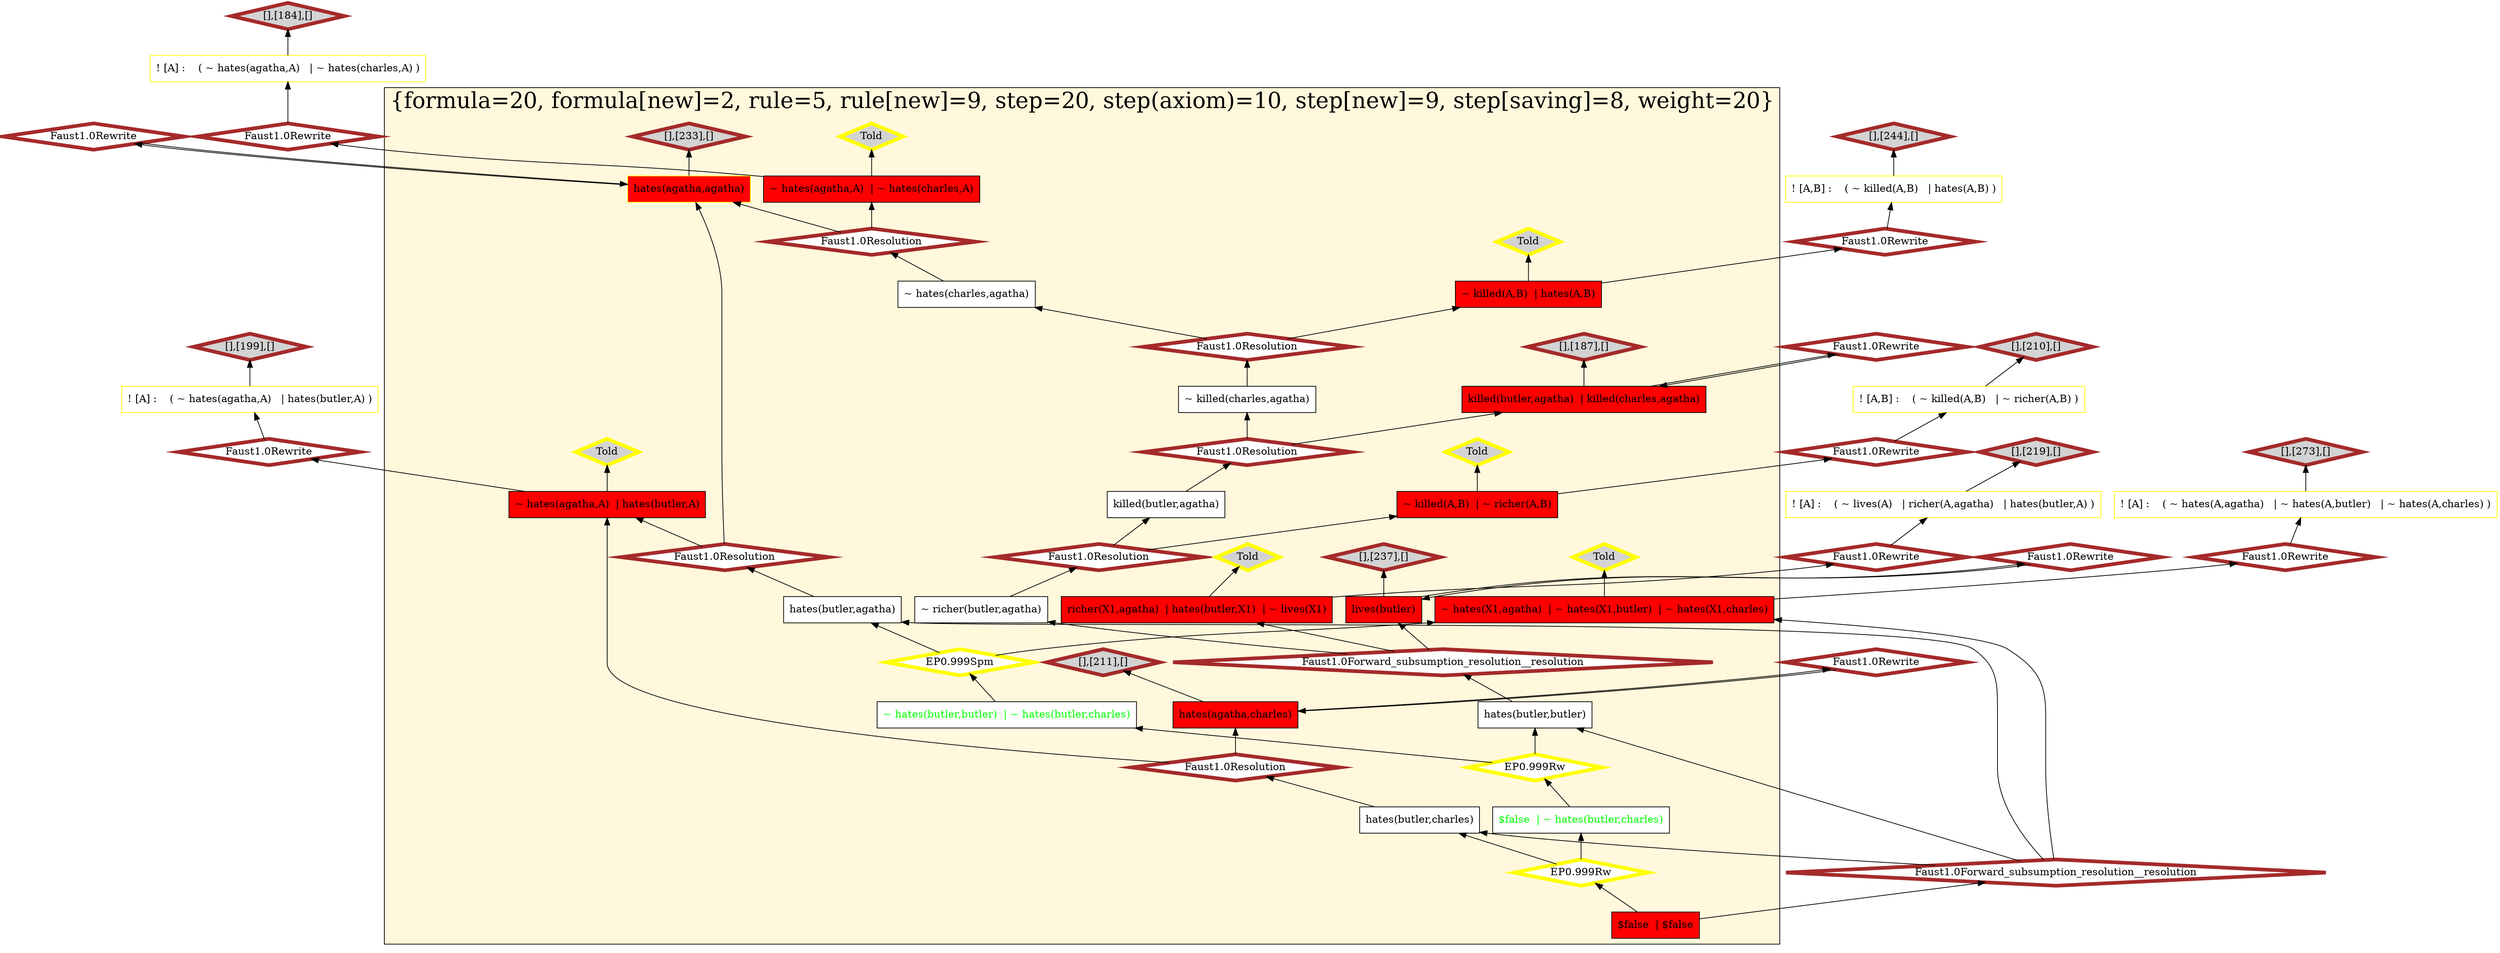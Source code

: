 digraph g 
{ rankdir=BT;
   
  "x_215" [ URL="http://inference-web.org/proofs/tptp/Solutions/PUZ/PUZ001-1/EP---1.1/answer.owl#ns_5_conclusion" color="black" shape="box" label="~ hates(agatha,X1)  | ~ hates(charles,X1)" fillcolor="red" style="filled"  ];
  "x_193" [ URL="http://inference-web.org/proofs/tptp/Solutions/PUZ/PUZ001-1/EP---1.1/answer.owl#ns_14_conclusion" color="black" shape="box" label="hates(butler,agatha)" fillcolor="white" style="filled"  ];
  "x_255" [ URL="http://inference-web.org/proofs/tptp/Solutions/PUZ/PUZ001-1/EP---1.1/answer.owl#ns_4_conclusion" color="black" shape="box" label="~ killed(X1,X2)  | ~ richer(X1,X2)" fillcolor="red" style="filled"  ];
  "x_219" [ URL="http://inference-web.org/proofs/tptp/Solutions/PUZ/PUZ001-1/Faust---1.0/answer.owl#ns_butler_hates_poor_conclusion" color="yellow" shape="box" label="! [A] :    ( ~ lives(A)   | richer(A,agatha)   | hates(butler,A) )" fillcolor="white" style="filled"  ];
  "x_218" [ URL="http://inference-web.org/proofs/tptp/Solutions/PUZ/PUZ001-1/Faust---1.0/answer.owl#ns_176259640_conclusion" color="black" shape="box" label="hates(butler,butler)" fillcolor="white" style="filled"  ];
  "x_195" [ URL="http://inference-web.org/proofs/tptp/Solutions/PUZ/PUZ001-1/Faust---1.0/answer.owl#ns_176249928_conclusion" color="black" shape="box" label="~ richer(butler,agatha)" fillcolor="white" style="filled"  ];
  "x_237" [ URL="http://inference-web.org/proofs/tptp/Solutions/PUZ/PUZ001-1/Faust---1.0/answer.owl#ns_butler_conclusion" color="yellow" shape="box" label="lives(butler)" fillcolor="red" style="filled"  ];
  "x_256" [ URL="http://inference-web.org/proofs/tptp/Solutions/PUZ/PUZ001-1/Faust---1.0/answer.owl#ns_176169184_conclusion" color="black" shape="box" label="hates(butler,charles)" fillcolor="white" style="filled"  ];
  "x_218" [ URL="http://inference-web.org/proofs/tptp/Solutions/PUZ/PUZ001-1/EP---1.1/answer.owl#ns_31_conclusion" color="black" shape="box" label="hates(butler,butler)" fillcolor="white" style="filled"  ];
  "x_260" [ fontcolor="green" URL="http://inference-web.org/proofs/tptp/Solutions/PUZ/PUZ001-1/EP---1.1/answer.owl#ns_22_conclusion" color="black" shape="box" label="~ hates(butler,butler)  | ~ hates(butler,charles)" fillcolor="white" style="filled"  ];
  "x_199" [ URL="http://inference-web.org/proofs/tptp/Solutions/PUZ/PUZ001-1/Faust---1.0/answer.owl#ns_same_hates_conclusion" color="yellow" shape="box" label="! [A] :    ( ~ hates(agatha,A)   | hates(butler,A) )" fillcolor="white" style="filled"  ];
  "x_215" [ URL="http://inference-web.org/proofs/tptp/Solutions/PUZ/PUZ001-1/Faust---1.0/answer.owl#ns_168261192_conclusion" color="black" shape="box" label="~ hates(agatha,A)  | ~ hates(charles,A)" fillcolor="red" style="filled"  ];
  "x_193" [ URL="http://inference-web.org/proofs/tptp/Solutions/PUZ/PUZ001-1/Faust---1.0/answer.owl#ns_176139248_conclusion" color="black" shape="box" label="hates(butler,agatha)" fillcolor="white" style="filled"  ];
  "x_223" [ URL="http://inference-web.org/proofs/tptp/Solutions/PUZ/PUZ001-1/Faust---1.0/answer.owl#ns_contradiction_conclusion" color="black" shape="box" label="$false" fillcolor="red" style="filled"  ];
  "x_287" [ URL="http://inference-web.org/proofs/tptp/Solutions/PUZ/PUZ001-1/Faust---1.0/answer.owl#ns_168272912_conclusion" color="black" shape="box" label="~ hates(A,agatha)  | ~ hates(A,butler)  | ~ hates(A,charles)" fillcolor="red" style="filled"  ];
  "x_266" [ URL="http://inference-web.org/proofs/tptp/Solutions/PUZ/PUZ001-1/EP---1.1/answer.owl#ns_10_conclusion" color="black" shape="box" label="hates(butler,X1)  | ~ hates(agatha,X1)" fillcolor="red" style="filled"  ];
  "x_233" [ URL="http://inference-web.org/proofs/tptp/Solutions/PUZ/PUZ001-1/Faust---1.0/answer.owl#ns_168277664_conclusion" color="black" shape="box" label="hates(agatha,agatha)" fillcolor="red" style="filled"  ];
  "x_266" [ URL="http://inference-web.org/proofs/tptp/Solutions/PUZ/PUZ001-1/Faust---1.0/answer.owl#ns_168238288_conclusion" color="black" shape="box" label="~ hates(agatha,A)  | hates(butler,A)" fillcolor="red" style="filled"  ];
  "x_255" [ URL="http://inference-web.org/proofs/tptp/Solutions/PUZ/PUZ001-1/Faust---1.0/answer.owl#ns_168254608_conclusion" color="black" shape="box" label="~ killed(A,B)  | ~ richer(A,B)" fillcolor="red" style="filled"  ];
  "x_233" [ URL="http://inference-web.org/proofs/tptp/Solutions/PUZ/PUZ001-1/Faust---1.0/answer.owl#ns_agatha_hates_agatha_conclusion" color="yellow" shape="box" label="hates(agatha,agatha)" fillcolor="red" style="filled"  ];
  "x_204" [ URL="http://inference-web.org/proofs/tptp/Solutions/PUZ/PUZ001-1/Faust---1.0/answer.owl#ns_176202488_conclusion" color="black" shape="box" label="~ killed(charles,agatha)" fillcolor="white" style="filled"  ];
  "x_176" [ URL="http://inference-web.org/proofs/tptp/Solutions/PUZ/PUZ001-1/EP---1.1/answer.owl#ns_9_conclusion" color="black" shape="box" label="hates(X1,X2)  | ~ killed(X1,X2)" fillcolor="red" style="filled"  ];
  "x_206" [ URL="http://inference-web.org/proofs/tptp/Solutions/PUZ/PUZ001-1/Faust---1.0/answer.owl#ns_176150976_conclusion" color="black" shape="box" label="~ hates(charles,agatha)" fillcolor="white" style="filled"  ];
  "x_272" [ fontcolor="green" URL="http://inference-web.org/proofs/tptp/Solutions/PUZ/PUZ001-1/EP---1.1/answer.owl#ns_32_conclusion" color="black" shape="box" label="$false  | ~ hates(butler,charles)" fillcolor="white" style="filled"  ];
  "x_273" [ URL="http://inference-web.org/proofs/tptp/Solutions/PUZ/PUZ001-1/Faust---1.0/answer.owl#ns_no_one_hates_everyone_conclusion" color="yellow" shape="box" label="! [A] :    ( ~ hates(A,agatha)   | ~ hates(A,butler)   | ~ hates(A,charles) )" fillcolor="white" style="filled"  ];
  "x_187" [ URL="http://inference-web.org/proofs/tptp/Solutions/PUZ/PUZ001-1/Faust---1.0/answer.owl#ns_prove_neither_charles_nor_butler_did_it_conclusion" color="yellow" shape="box" label="killed(butler,agatha) | killed(charles,agatha)" fillcolor="red" style="filled"  ];
  "x_184" [ URL="http://inference-web.org/proofs/tptp/Solutions/PUZ/PUZ001-1/Faust---1.0/answer.owl#ns_different_hates_conclusion" color="yellow" shape="box" label="! [A] :    ( ~ hates(agatha,A)   | ~ hates(charles,A) )" fillcolor="white" style="filled"  ];
  "x_281" [ URL="http://inference-web.org/proofs/tptp/Solutions/PUZ/PUZ001-1/Faust---1.0/answer.owl#ns_168303320_conclusion" color="black" shape="box" label="~ lives(A)  | richer(A,agatha)  | hates(butler,A)" fillcolor="red" style="filled"  ];
  "x_237" [ URL="http://inference-web.org/proofs/tptp/Solutions/PUZ/PUZ001-1/Faust---1.0/answer.owl#ns_168244584_conclusion" color="black" shape="box" label="lives(butler)" fillcolor="red" style="filled"  ];
  "x_256" [ URL="http://inference-web.org/proofs/tptp/Solutions/PUZ/PUZ001-1/EP---1.1/answer.owl#ns_15_conclusion" color="black" shape="box" label="hates(butler,charles)" fillcolor="white" style="filled"  ];
  "x_244" [ URL="http://inference-web.org/proofs/tptp/Solutions/PUZ/PUZ001-1/Faust---1.0/answer.owl#ns_killer_hates_victim_conclusion" color="yellow" shape="box" label="! [A,B] :    ( ~ killed(A,B)   | hates(A,B) )" fillcolor="white" style="filled"  ];
  "x_187" [ URL="http://inference-web.org/proofs/tptp/Solutions/PUZ/PUZ001-1/Faust---1.0/answer.owl#ns_168309696_conclusion" color="black" shape="box" label="killed(butler,agatha)  | killed(charles,agatha)" fillcolor="red" style="filled"  ];
  "x_210" [ URL="http://inference-web.org/proofs/tptp/Solutions/PUZ/PUZ001-1/Faust---1.0/answer.owl#ns_poorer_killer_conclusion" color="yellow" shape="box" label="! [A,B] :    ( ~ killed(A,B)   | ~ richer(A,B) )" fillcolor="white" style="filled"  ];
  "x_247" [ URL="http://inference-web.org/proofs/tptp/Solutions/PUZ/PUZ001-1/Faust---1.0/answer.owl#ns_176239808_conclusion" color="black" shape="box" label="killed(butler,agatha)" fillcolor="white" style="filled"  ];
  "x_211" [ URL="http://inference-web.org/proofs/tptp/Solutions/PUZ/PUZ001-1/Faust---1.0/answer.owl#ns_agatha_hates_charles_conclusion" color="yellow" shape="box" label="hates(agatha,charles)" fillcolor="red" style="filled"  ];
  "x_287" [ URL="http://inference-web.org/proofs/tptp/Solutions/PUZ/PUZ001-1/EP---1.1/answer.owl#ns_6_conclusion" color="black" shape="box" label="~ hates(X1,agatha)  | ~ hates(X1,butler)  | ~ hates(X1,charles)" fillcolor="red" style="filled"  ];
  "x_223" [ URL="http://inference-web.org/proofs/tptp/Solutions/PUZ/PUZ001-1/EP---1.1/answer.owl#ns_33_conclusion" color="black" shape="box" label="$false  | $false" fillcolor="red" style="filled"  ];
  "x_211" [ URL="http://inference-web.org/proofs/tptp/Solutions/PUZ/PUZ001-1/Faust---1.0/answer.owl#ns_168281744_conclusion" color="black" shape="box" label="hates(agatha,charles)" fillcolor="red" style="filled"  ];
  "x_176" [ URL="http://inference-web.org/proofs/tptp/Solutions/PUZ/PUZ001-1/Faust---1.0/answer.owl#ns_168286272_conclusion" color="black" shape="box" label="~ killed(A,B)  | hates(A,B)" fillcolor="red" style="filled"  ];
  "x_281" [ URL="http://inference-web.org/proofs/tptp/Solutions/PUZ/PUZ001-1/EP---1.1/answer.owl#ns_11_conclusion" color="black" shape="box" label="richer(X1,agatha)  | hates(butler,X1)  | ~ lives(X1)" fillcolor="red" style="filled"  ];
  "-18798af8:1242f141842:-7df6" [ URL="http://browser.inference-web.org/iwbrowser/BrowseNodeSet?url=http%3A%2F%2Finference-web.org%2Fproofs%2Ftptp%2FSolutions%2FPUZ%2FPUZ001-1%2FFaust---1.0%2Fanswer.owl%23ns_same_hates" color="brown" shape="diamond" label="[],[199],[]" fillcolor="lightgrey" style="filled" penwidth="5"  ];
  "x_199" -> "-18798af8:1242f141842:-7df6";
  "-18798af8:1242f141842:-7e23" [ URL="http://browser.inference-web.org/iwbrowser/BrowseNodeSet?url=http%3A%2F%2Finference-web.org%2Fproofs%2Ftptp%2FSolutions%2FPUZ%2FPUZ001-1%2FEP---1.1%2Fanswer.owl%23ns_5" color="yellow" shape="diamond" label="Told" fillcolor="lightgrey" style="filled" penwidth="5"  ];
  "x_215" -> "-18798af8:1242f141842:-7e23";
  "-18798af8:1242f141842:-7df8" [ URL="http://browser.inference-web.org/iwbrowser/BrowseNodeSet?url=http%3A%2F%2Finference-web.org%2Fproofs%2Ftptp%2FSolutions%2FPUZ%2FPUZ001-1%2FFaust---1.0%2Fanswer.owl%23ns_168238288" color="brown" shape="diamond" label="Faust1.0Rewrite" fillcolor="white" style="filled" penwidth="5"  ];
  "x_266" -> "-18798af8:1242f141842:-7df8";
  "-18798af8:1242f141842:-7df8" -> "x_199";
  "-18798af8:1242f141842:-7ddf" [ URL="http://browser.inference-web.org/iwbrowser/BrowseNodeSet?url=http%3A%2F%2Finference-web.org%2Fproofs%2Ftptp%2FSolutions%2FPUZ%2FPUZ001-1%2FFaust---1.0%2Fanswer.owl%23ns_176239808" color="brown" shape="diamond" label="Faust1.0Resolution" fillcolor="white" style="filled" penwidth="5"  ];
  "x_247" -> "-18798af8:1242f141842:-7ddf";
  "-18798af8:1242f141842:-7ddf" -> "x_187";
  "-18798af8:1242f141842:-7ddf" -> "x_204";
  "-18798af8:1242f141842:-7e08" [ URL="http://browser.inference-web.org/iwbrowser/BrowseNodeSet?url=http%3A%2F%2Finference-web.org%2Fproofs%2Ftptp%2FSolutions%2FPUZ%2FPUZ001-1%2FEP---1.1%2Fanswer.owl%23ns_6" color="yellow" shape="diamond" label="Told" fillcolor="lightgrey" style="filled" penwidth="5"  ];
  "x_287" -> "-18798af8:1242f141842:-7e08";
  "-18798af8:1242f141842:-7dd6" [ URL="http://browser.inference-web.org/iwbrowser/BrowseNodeSet?url=http%3A%2F%2Finference-web.org%2Fproofs%2Ftptp%2FSolutions%2FPUZ%2FPUZ001-1%2FFaust---1.0%2Fanswer.owl%23ns_168261192" color="brown" shape="diamond" label="Faust1.0Rewrite" fillcolor="white" style="filled" penwidth="5"  ];
  "x_215" -> "-18798af8:1242f141842:-7dd6";
  "-18798af8:1242f141842:-7dd6" -> "x_184";
  "-18798af8:1242f141842:-7e00" [ URL="http://browser.inference-web.org/iwbrowser/BrowseNodeSet?url=http%3A%2F%2Finference-web.org%2Fproofs%2Ftptp%2FSolutions%2FPUZ%2FPUZ001-1%2FFaust---1.0%2Fanswer.owl%23ns_176139248" color="brown" shape="diamond" label="Faust1.0Resolution" fillcolor="white" style="filled" penwidth="5"  ];
  "x_193" -> "-18798af8:1242f141842:-7e00";
  "-18798af8:1242f141842:-7e00" -> "x_233";
  "-18798af8:1242f141842:-7e00" -> "x_266";
  "-18798af8:1242f141842:-7e0e" [ URL="http://browser.inference-web.org/iwbrowser/BrowseNodeSet?url=http%3A%2F%2Finference-web.org%2Fproofs%2Ftptp%2FSolutions%2FPUZ%2FPUZ001-1%2FEP---1.1%2Fanswer.owl%23ns_22" color="yellow" shape="diamond" label="EP0.999Spm" fillcolor="white" style="filled" penwidth="5"  ];
  "x_260" -> "-18798af8:1242f141842:-7e0e";
  "-18798af8:1242f141842:-7e0e" -> "x_193";
  "-18798af8:1242f141842:-7e0e" -> "x_287";
  "-18798af8:1242f141842:-7dbb" [ URL="http://browser.inference-web.org/iwbrowser/BrowseNodeSet?url=http%3A%2F%2Finference-web.org%2Fproofs%2Ftptp%2FSolutions%2FPUZ%2FPUZ001-1%2FFaust---1.0%2Fanswer.owl%23ns_butler" color="brown" shape="diamond" label="[],[237],[]" fillcolor="lightgrey" style="filled" penwidth="5"  ];
  "x_237" -> "-18798af8:1242f141842:-7dbb";
  "-18798af8:1242f141842:-7dd1" [ URL="http://browser.inference-web.org/iwbrowser/BrowseNodeSet?url=http%3A%2F%2Finference-web.org%2Fproofs%2Ftptp%2FSolutions%2FPUZ%2FPUZ001-1%2FFaust---1.0%2Fanswer.owl%23ns_168286272" color="brown" shape="diamond" label="Faust1.0Rewrite" fillcolor="white" style="filled" penwidth="5"  ];
  "x_176" -> "-18798af8:1242f141842:-7dd1";
  "-18798af8:1242f141842:-7dd1" -> "x_244";
  "-18798af8:1242f141842:-7dee" [ URL="http://browser.inference-web.org/iwbrowser/BrowseNodeSet?url=http%3A%2F%2Finference-web.org%2Fproofs%2Ftptp%2FSolutions%2FPUZ%2FPUZ001-1%2FFaust---1.0%2Fanswer.owl%23ns_176169184" color="brown" shape="diamond" label="Faust1.0Resolution" fillcolor="white" style="filled" penwidth="5"  ];
  "x_256" -> "-18798af8:1242f141842:-7dee";
  "-18798af8:1242f141842:-7dee" -> "x_211";
  "-18798af8:1242f141842:-7dee" -> "x_266";
  "-18798af8:1242f141842:-7e14" [ URL="http://browser.inference-web.org/iwbrowser/BrowseNodeSet?url=http%3A%2F%2Finference-web.org%2Fproofs%2Ftptp%2FSolutions%2FPUZ%2FPUZ001-1%2FEP---1.1%2Fanswer.owl%23ns_11" color="yellow" shape="diamond" label="Told" fillcolor="lightgrey" style="filled" penwidth="5"  ];
  "x_281" -> "-18798af8:1242f141842:-7e14";
  "-18798af8:1242f141842:-7e1a" [ URL="http://browser.inference-web.org/iwbrowser/BrowseNodeSet?url=http%3A%2F%2Finference-web.org%2Fproofs%2Ftptp%2FSolutions%2FPUZ%2FPUZ001-1%2FEP---1.1%2Fanswer.owl%23ns_9" color="yellow" shape="diamond" label="Told" fillcolor="lightgrey" style="filled" penwidth="5"  ];
  "x_176" -> "-18798af8:1242f141842:-7e1a";
  "-18798af8:1242f141842:-7ddc" [ URL="http://browser.inference-web.org/iwbrowser/BrowseNodeSet?url=http%3A%2F%2Finference-web.org%2Fproofs%2Ftptp%2FSolutions%2FPUZ%2FPUZ001-1%2FFaust---1.0%2Fanswer.owl%23ns_176202488" color="brown" shape="diamond" label="Faust1.0Resolution" fillcolor="white" style="filled" penwidth="5"  ];
  "x_204" -> "-18798af8:1242f141842:-7ddc";
  "-18798af8:1242f141842:-7ddc" -> "x_176";
  "-18798af8:1242f141842:-7ddc" -> "x_206";
  "-18798af8:1242f141842:-7dcc" [ URL="http://browser.inference-web.org/iwbrowser/BrowseNodeSet?url=http%3A%2F%2Finference-web.org%2Fproofs%2Ftptp%2FSolutions%2FPUZ%2FPUZ001-1%2FFaust---1.0%2Fanswer.owl%23ns_168309696" color="brown" shape="diamond" label="Faust1.0Rewrite" fillcolor="white" style="filled" penwidth="5"  ];
  "x_187" -> "-18798af8:1242f141842:-7dcc";
  "-18798af8:1242f141842:-7dcc" -> "x_187";
  "-18798af8:1242f141842:-7dd9" [ URL="http://browser.inference-web.org/iwbrowser/BrowseNodeSet?url=http%3A%2F%2Finference-web.org%2Fproofs%2Ftptp%2FSolutions%2FPUZ%2FPUZ001-1%2FFaust---1.0%2Fanswer.owl%23ns_176150976" color="brown" shape="diamond" label="Faust1.0Resolution" fillcolor="white" style="filled" penwidth="5"  ];
  "x_206" -> "-18798af8:1242f141842:-7dd9";
  "-18798af8:1242f141842:-7dd9" -> "x_215";
  "-18798af8:1242f141842:-7dd9" -> "x_233";
  "-18798af8:1242f141842:-7e05" [ URL="http://browser.inference-web.org/iwbrowser/BrowseNodeSet?url=http%3A%2F%2Finference-web.org%2Fproofs%2Ftptp%2FSolutions%2FPUZ%2FPUZ001-1%2FFaust---1.0%2Fanswer.owl%23answer" color="brown" shape="diamond" label="Faust1.0Forward_subsumption_resolution__resolution" fillcolor="white" style="filled" penwidth="5"  ];
  "x_223" -> "-18798af8:1242f141842:-7e05";
  "-18798af8:1242f141842:-7e05" -> "x_193";
  "-18798af8:1242f141842:-7e05" -> "x_218";
  "-18798af8:1242f141842:-7e05" -> "x_256";
  "-18798af8:1242f141842:-7e05" -> "x_287";
  "-18798af8:1242f141842:-7e43" [ URL="http://browser.inference-web.org/iwbrowser/BrowseNodeSet?url=http%3A%2F%2Finference-web.org%2Fproofs%2Ftptp%2FSolutions%2FPUZ%2FPUZ001-1%2FEP---1.1%2Fanswer.owl%23ns_33" color="yellow" shape="diamond" label="EP0.999Rw" fillcolor="white" style="filled" penwidth="5"  ];
  "x_223" -> "-18798af8:1242f141842:-7e43";
  "-18798af8:1242f141842:-7e43" -> "x_256";
  "-18798af8:1242f141842:-7e43" -> "x_272";
  "-18798af8:1242f141842:-7de9" [ URL="http://browser.inference-web.org/iwbrowser/BrowseNodeSet?url=http%3A%2F%2Finference-web.org%2Fproofs%2Ftptp%2FSolutions%2FPUZ%2FPUZ001-1%2FFaust---1.0%2Fanswer.owl%23ns_agatha_hates_charles" color="brown" shape="diamond" label="[],[211],[]" fillcolor="lightgrey" style="filled" penwidth="5"  ];
  "x_211" -> "-18798af8:1242f141842:-7de9";
  "-18798af8:1242f141842:-7df3" [ URL="http://browser.inference-web.org/iwbrowser/BrowseNodeSet?url=http%3A%2F%2Finference-web.org%2Fproofs%2Ftptp%2FSolutions%2FPUZ%2FPUZ001-1%2FFaust---1.0%2Fanswer.owl%23ns_168272912" color="brown" shape="diamond" label="Faust1.0Rewrite" fillcolor="white" style="filled" penwidth="5"  ];
  "x_287" -> "-18798af8:1242f141842:-7df3";
  "-18798af8:1242f141842:-7df3" -> "x_273";
  "-18798af8:1242f141842:-7dc2" [ URL="http://browser.inference-web.org/iwbrowser/BrowseNodeSet?url=http%3A%2F%2Finference-web.org%2Fproofs%2Ftptp%2FSolutions%2FPUZ%2FPUZ001-1%2FFaust---1.0%2Fanswer.owl%23ns_168303320" color="brown" shape="diamond" label="Faust1.0Rewrite" fillcolor="white" style="filled" penwidth="5"  ];
  "x_281" -> "-18798af8:1242f141842:-7dc2";
  "-18798af8:1242f141842:-7dc2" -> "x_219";
  "-18798af8:1242f141842:-7dca" [ URL="http://browser.inference-web.org/iwbrowser/BrowseNodeSet?url=http%3A%2F%2Finference-web.org%2Fproofs%2Ftptp%2FSolutions%2FPUZ%2FPUZ001-1%2FFaust---1.0%2Fanswer.owl%23ns_prove_neither_charles_nor_butler_did_it" color="brown" shape="diamond" label="[],[187],[]" fillcolor="lightgrey" style="filled" penwidth="5"  ];
  "x_187" -> "-18798af8:1242f141842:-7dca";
  "-18798af8:1242f141842:-7dc0" [ URL="http://browser.inference-web.org/iwbrowser/BrowseNodeSet?url=http%3A%2F%2Finference-web.org%2Fproofs%2Ftptp%2FSolutions%2FPUZ%2FPUZ001-1%2FFaust---1.0%2Fanswer.owl%23ns_butler_hates_poor" color="brown" shape="diamond" label="[],[219],[]" fillcolor="lightgrey" style="filled" penwidth="5"  ];
  "x_219" -> "-18798af8:1242f141842:-7dc0";
  "-18798af8:1242f141842:-7dfb" [ URL="http://browser.inference-web.org/iwbrowser/BrowseNodeSet?url=http%3A%2F%2Finference-web.org%2Fproofs%2Ftptp%2FSolutions%2FPUZ%2FPUZ001-1%2FFaust---1.0%2Fanswer.owl%23ns_agatha_hates_agatha" color="brown" shape="diamond" label="[],[233],[]" fillcolor="lightgrey" style="filled" penwidth="5"  ];
  "x_233" -> "-18798af8:1242f141842:-7dfb";
  "-18798af8:1242f141842:-7df1" [ URL="http://browser.inference-web.org/iwbrowser/BrowseNodeSet?url=http%3A%2F%2Finference-web.org%2Fproofs%2Ftptp%2FSolutions%2FPUZ%2FPUZ001-1%2FFaust---1.0%2Fanswer.owl%23ns_no_one_hates_everyone" color="brown" shape="diamond" label="[],[273],[]" fillcolor="lightgrey" style="filled" penwidth="5"  ];
  "x_273" -> "-18798af8:1242f141842:-7df1";
  "-18798af8:1242f141842:-7dfd" [ URL="http://browser.inference-web.org/iwbrowser/BrowseNodeSet?url=http%3A%2F%2Finference-web.org%2Fproofs%2Ftptp%2FSolutions%2FPUZ%2FPUZ001-1%2FFaust---1.0%2Fanswer.owl%23ns_168277664" color="brown" shape="diamond" label="Faust1.0Rewrite" fillcolor="white" style="filled" penwidth="5"  ];
  "x_233" -> "-18798af8:1242f141842:-7dfd";
  "-18798af8:1242f141842:-7dfd" -> "x_233";
  "-18798af8:1242f141842:-7de2" [ URL="http://browser.inference-web.org/iwbrowser/BrowseNodeSet?url=http%3A%2F%2Finference-web.org%2Fproofs%2Ftptp%2FSolutions%2FPUZ%2FPUZ001-1%2FFaust---1.0%2Fanswer.owl%23ns_176249928" color="brown" shape="diamond" label="Faust1.0Resolution" fillcolor="white" style="filled" penwidth="5"  ];
  "x_195" -> "-18798af8:1242f141842:-7de2";
  "-18798af8:1242f141842:-7de2" -> "x_247";
  "-18798af8:1242f141842:-7de2" -> "x_255";
  "-18798af8:1242f141842:-7dd4" [ URL="http://browser.inference-web.org/iwbrowser/BrowseNodeSet?url=http%3A%2F%2Finference-web.org%2Fproofs%2Ftptp%2FSolutions%2FPUZ%2FPUZ001-1%2FFaust---1.0%2Fanswer.owl%23ns_different_hates" color="brown" shape="diamond" label="[],[184],[]" fillcolor="lightgrey" style="filled" penwidth="5"  ];
  "x_184" -> "-18798af8:1242f141842:-7dd4";
  "-18798af8:1242f141842:-7dc5" [ URL="http://browser.inference-web.org/iwbrowser/BrowseNodeSet?url=http%3A%2F%2Finference-web.org%2Fproofs%2Ftptp%2FSolutions%2FPUZ%2FPUZ001-1%2FFaust---1.0%2Fanswer.owl%23ns_poorer_killer" color="brown" shape="diamond" label="[],[210],[]" fillcolor="lightgrey" style="filled" penwidth="5"  ];
  "x_210" -> "-18798af8:1242f141842:-7dc5";
  "-18798af8:1242f141842:-7e4a" [ URL="http://browser.inference-web.org/iwbrowser/BrowseNodeSet?url=http%3A%2F%2Finference-web.org%2Fproofs%2Ftptp%2FSolutions%2FPUZ%2FPUZ001-1%2FEP---1.1%2Fanswer.owl%23ns_10" color="yellow" shape="diamond" label="Told" fillcolor="lightgrey" style="filled" penwidth="5"  ];
  "x_266" -> "-18798af8:1242f141842:-7e4a";
  "-18798af8:1242f141842:-7dbd" [ URL="http://browser.inference-web.org/iwbrowser/BrowseNodeSet?url=http%3A%2F%2Finference-web.org%2Fproofs%2Ftptp%2FSolutions%2FPUZ%2FPUZ001-1%2FFaust---1.0%2Fanswer.owl%23ns_168244584" color="brown" shape="diamond" label="Faust1.0Rewrite" fillcolor="white" style="filled" penwidth="5"  ];
  "x_237" -> "-18798af8:1242f141842:-7dbd";
  "-18798af8:1242f141842:-7dbd" -> "x_237";
  "-18798af8:1242f141842:-7e3a" [ URL="http://browser.inference-web.org/iwbrowser/BrowseNodeSet?url=http%3A%2F%2Finference-web.org%2Fproofs%2Ftptp%2FSolutions%2FPUZ%2FPUZ001-1%2FEP---1.1%2Fanswer.owl%23ns_32" color="yellow" shape="diamond" label="EP0.999Rw" fillcolor="white" style="filled" penwidth="5"  ];
  "x_272" -> "-18798af8:1242f141842:-7e3a";
  "-18798af8:1242f141842:-7e3a" -> "x_218";
  "-18798af8:1242f141842:-7e3a" -> "x_260";
  "-18798af8:1242f141842:-7deb" [ URL="http://browser.inference-web.org/iwbrowser/BrowseNodeSet?url=http%3A%2F%2Finference-web.org%2Fproofs%2Ftptp%2FSolutions%2FPUZ%2FPUZ001-1%2FFaust---1.0%2Fanswer.owl%23ns_168281744" color="brown" shape="diamond" label="Faust1.0Rewrite" fillcolor="white" style="filled" penwidth="5"  ];
  "x_211" -> "-18798af8:1242f141842:-7deb";
  "-18798af8:1242f141842:-7deb" -> "x_211";
  "-18798af8:1242f141842:-7e11" [ URL="http://browser.inference-web.org/iwbrowser/BrowseNodeSet?url=http%3A%2F%2Finference-web.org%2Fproofs%2Ftptp%2FSolutions%2FPUZ%2FPUZ001-1%2FEP---1.1%2Fanswer.owl%23ns_4" color="yellow" shape="diamond" label="Told" fillcolor="lightgrey" style="filled" penwidth="5"  ];
  "x_255" -> "-18798af8:1242f141842:-7e11";
  "-18798af8:1242f141842:-7dc7" [ URL="http://browser.inference-web.org/iwbrowser/BrowseNodeSet?url=http%3A%2F%2Finference-web.org%2Fproofs%2Ftptp%2FSolutions%2FPUZ%2FPUZ001-1%2FFaust---1.0%2Fanswer.owl%23ns_168254608" color="brown" shape="diamond" label="Faust1.0Rewrite" fillcolor="white" style="filled" penwidth="5"  ];
  "x_255" -> "-18798af8:1242f141842:-7dc7";
  "-18798af8:1242f141842:-7dc7" -> "x_210";
  "-18798af8:1242f141842:-7dcf" [ URL="http://browser.inference-web.org/iwbrowser/BrowseNodeSet?url=http%3A%2F%2Finference-web.org%2Fproofs%2Ftptp%2FSolutions%2FPUZ%2FPUZ001-1%2FFaust---1.0%2Fanswer.owl%23ns_killer_hates_victim" color="brown" shape="diamond" label="[],[244],[]" fillcolor="lightgrey" style="filled" penwidth="5"  ];
  "x_244" -> "-18798af8:1242f141842:-7dcf";
  "-18798af8:1242f141842:-7de6" [ URL="http://browser.inference-web.org/iwbrowser/BrowseNodeSet?url=http%3A%2F%2Finference-web.org%2Fproofs%2Ftptp%2FSolutions%2FPUZ%2FPUZ001-1%2FFaust---1.0%2Fanswer.owl%23ns_176259640" color="brown" shape="diamond" label="Faust1.0Forward_subsumption_resolution__resolution" fillcolor="white" style="filled" penwidth="5"  ];
  "x_218" -> "-18798af8:1242f141842:-7de6";
  "-18798af8:1242f141842:-7de6" -> "x_195";
  "-18798af8:1242f141842:-7de6" -> "x_237";
  "-18798af8:1242f141842:-7de6" -> "x_281";
  
 subgraph cluster_opt 
{ labelloc=b label="{formula=20, formula[new]=2, rule=5, rule[new]=9, step=20, step(axiom)=10, step[new]=9, step[saving]=8, weight=20}" 
 fontsize=30 fillcolor=cornsilk style=filled 
  x_204 ; x_237 ; x_206 ; x_272 ; x_233 ; x_281 ; x_193 ; x_287 ; x_195 ; x_187 ; x_255 ; x_256 ; x_223 ; x_260 ; x_218 ; x_266 ; x_247 ; x_176 ; x_215 ; x_211 ; "-18798af8:1242f141842:-7ddc" ;
 "-18798af8:1242f141842:-7e23" ;
 "-18798af8:1242f141842:-7dd9" ;
 "-18798af8:1242f141842:-7de9" ;
 "-18798af8:1242f141842:-7e43" ;
 "-18798af8:1242f141842:-7ddf" ;
 "-18798af8:1242f141842:-7e08" ;
 "-18798af8:1242f141842:-7dca" ;
 "-18798af8:1242f141842:-7dfb" ;
 "-18798af8:1242f141842:-7e00" ;
 "-18798af8:1242f141842:-7de2" ;
 "-18798af8:1242f141842:-7e0e" ;
 "-18798af8:1242f141842:-7dbb" ;
 "-18798af8:1242f141842:-7e4a" ;
 "-18798af8:1242f141842:-7e3a" ;
 "-18798af8:1242f141842:-7dee" ;
 "-18798af8:1242f141842:-7e14" ;
 "-18798af8:1242f141842:-7e11" ;
 "-18798af8:1242f141842:-7de6" ;
 "-18798af8:1242f141842:-7e1a" ;
 
}
 
}

